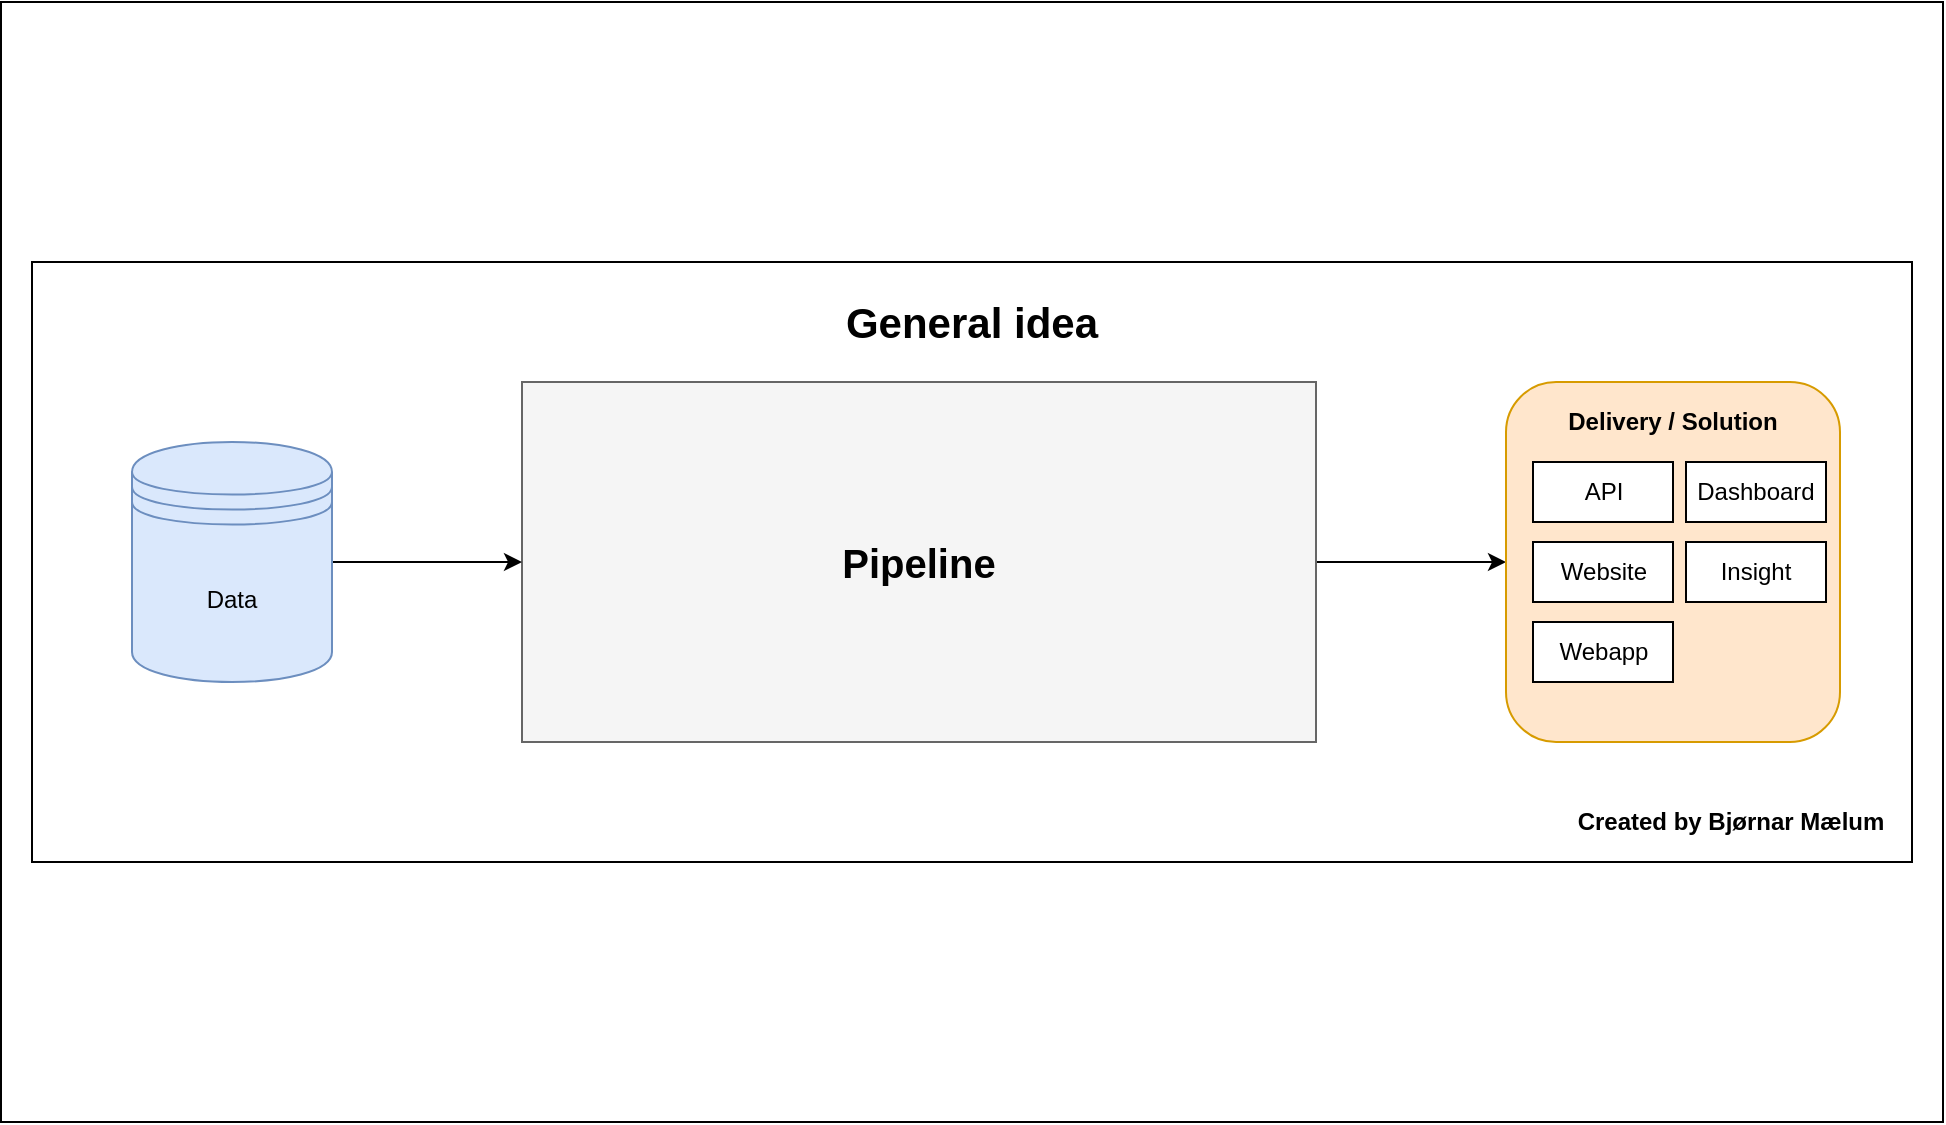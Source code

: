 <mxfile version="12.7.9" type="device"><diagram id="c6rr_XyqGAm6vz83w0Cn" name="Page-1"><mxGraphModel dx="1999" dy="711" grid="1" gridSize="10" guides="1" tooltips="1" connect="1" arrows="1" fold="1" page="1" pageScale="1" pageWidth="827" pageHeight="1169" math="0" shadow="0"><root><mxCell id="0"/><mxCell id="1" parent="0"/><mxCell id="lJ9_T3fMo22X3MufHXQh-1" value="" style="rounded=0;whiteSpace=wrap;html=1;fillColor=#FFFFFF;" vertex="1" parent="1"><mxGeometry x="-45.5" y="150" width="971" height="560" as="geometry"/></mxCell><mxCell id="DmKX_KpFztUQfSFl4zpa-18" value="" style="rounded=0;whiteSpace=wrap;html=1;fillColor=#FFFFFF;" parent="1" vertex="1"><mxGeometry x="-30" y="280" width="940" height="300" as="geometry"/></mxCell><mxCell id="DmKX_KpFztUQfSFl4zpa-17" style="edgeStyle=orthogonalEdgeStyle;rounded=0;orthogonalLoop=1;jettySize=auto;html=1;exitX=1;exitY=0.5;exitDx=0;exitDy=0;" parent="1" source="DmKX_KpFztUQfSFl4zpa-1" target="DmKX_KpFztUQfSFl4zpa-6" edge="1"><mxGeometry relative="1" as="geometry"/></mxCell><mxCell id="DmKX_KpFztUQfSFl4zpa-1" value="&lt;font size=&quot;1&quot;&gt;&lt;b style=&quot;font-size: 20px&quot;&gt;&lt;font color=&quot;#000000&quot;&gt;Pipeline&lt;/font&gt;&lt;br&gt;&lt;/b&gt;&lt;/font&gt;" style="rounded=0;whiteSpace=wrap;html=1;fillColor=#f5f5f5;strokeColor=#666666;fontColor=#333333;" parent="1" vertex="1"><mxGeometry x="215" y="340" width="397" height="180" as="geometry"/></mxCell><mxCell id="DmKX_KpFztUQfSFl4zpa-5" value="" style="edgeStyle=orthogonalEdgeStyle;rounded=0;orthogonalLoop=1;jettySize=auto;html=1;" parent="1" source="DmKX_KpFztUQfSFl4zpa-3" target="DmKX_KpFztUQfSFl4zpa-1" edge="1"><mxGeometry relative="1" as="geometry"/></mxCell><mxCell id="DmKX_KpFztUQfSFl4zpa-3" value="Data" style="shape=datastore;whiteSpace=wrap;html=1;fillColor=#dae8fc;strokeColor=#6c8ebf;" parent="1" vertex="1"><mxGeometry x="20" y="370" width="100" height="120" as="geometry"/></mxCell><mxCell id="DmKX_KpFztUQfSFl4zpa-6" value="" style="rounded=1;whiteSpace=wrap;html=1;fillColor=#ffe6cc;strokeColor=#d79b00;" parent="1" vertex="1"><mxGeometry x="707" y="340" width="167" height="180" as="geometry"/></mxCell><mxCell id="DmKX_KpFztUQfSFl4zpa-7" value="Delivery / Solution" style="text;html=1;strokeColor=none;fillColor=none;align=center;verticalAlign=middle;whiteSpace=wrap;rounded=0;fontStyle=1" parent="1" vertex="1"><mxGeometry x="732" y="350" width="117" height="20" as="geometry"/></mxCell><mxCell id="DmKX_KpFztUQfSFl4zpa-11" value="API" style="rounded=0;whiteSpace=wrap;html=1;fillColor=#FFFFFF;" parent="1" vertex="1"><mxGeometry x="720.5" y="380" width="70" height="30" as="geometry"/></mxCell><mxCell id="DmKX_KpFztUQfSFl4zpa-12" value="Website" style="rounded=0;whiteSpace=wrap;html=1;fillColor=#FFFFFF;" parent="1" vertex="1"><mxGeometry x="720.5" y="420" width="70" height="30" as="geometry"/></mxCell><mxCell id="DmKX_KpFztUQfSFl4zpa-13" value="Webapp" style="rounded=0;whiteSpace=wrap;html=1;fillColor=#FFFFFF;" parent="1" vertex="1"><mxGeometry x="720.5" y="460" width="70" height="30" as="geometry"/></mxCell><mxCell id="DmKX_KpFztUQfSFl4zpa-14" value="Dashboard" style="rounded=0;whiteSpace=wrap;html=1;fillColor=#FFFFFF;" parent="1" vertex="1"><mxGeometry x="797" y="380" width="70" height="30" as="geometry"/></mxCell><mxCell id="DmKX_KpFztUQfSFl4zpa-15" value="Insight" style="rounded=0;whiteSpace=wrap;html=1;fillColor=#FFFFFF;" parent="1" vertex="1"><mxGeometry x="797" y="420" width="70" height="30" as="geometry"/></mxCell><mxCell id="DmKX_KpFztUQfSFl4zpa-19" value="Created by Bjørnar Mælum" style="text;html=1;strokeColor=none;fillColor=none;align=center;verticalAlign=middle;whiteSpace=wrap;rounded=0;fontStyle=1" parent="1" vertex="1"><mxGeometry x="740" y="550" width="159" height="20" as="geometry"/></mxCell><mxCell id="DmKX_KpFztUQfSFl4zpa-20" value="&lt;b&gt;&lt;font style=&quot;font-size: 21px&quot;&gt;General idea&lt;/font&gt;&lt;/b&gt;" style="text;html=1;strokeColor=none;fillColor=none;align=center;verticalAlign=middle;whiteSpace=wrap;rounded=0;" parent="1" vertex="1"><mxGeometry x="375" y="300" width="130" height="20" as="geometry"/></mxCell></root></mxGraphModel></diagram></mxfile>